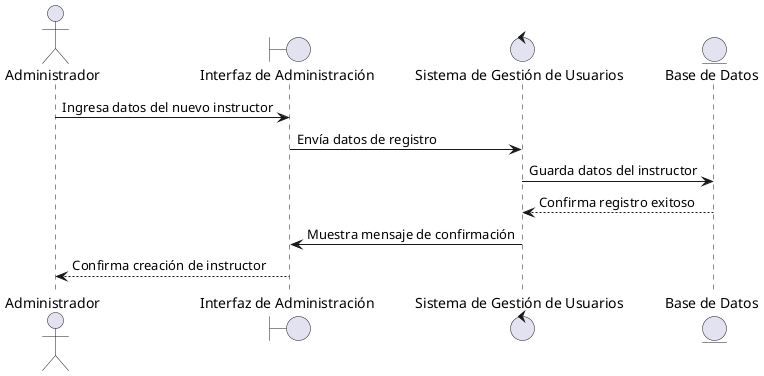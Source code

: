 @startuml 'Registrar Nuevo Instructor'
actor Administrador
boundary "Interfaz de Administración" as UI
control "Sistema de Gestión de Usuarios" as SGU
entity "Base de Datos" as DB

Administrador -> UI : Ingresa datos del nuevo instructor
UI -> SGU : Envía datos de registro
SGU -> DB : Guarda datos del instructor
DB --> SGU : Confirma registro exitoso
SGU -> UI : Muestra mensaje de confirmación
UI --> Administrador : Confirma creación de instructor
@enduml
